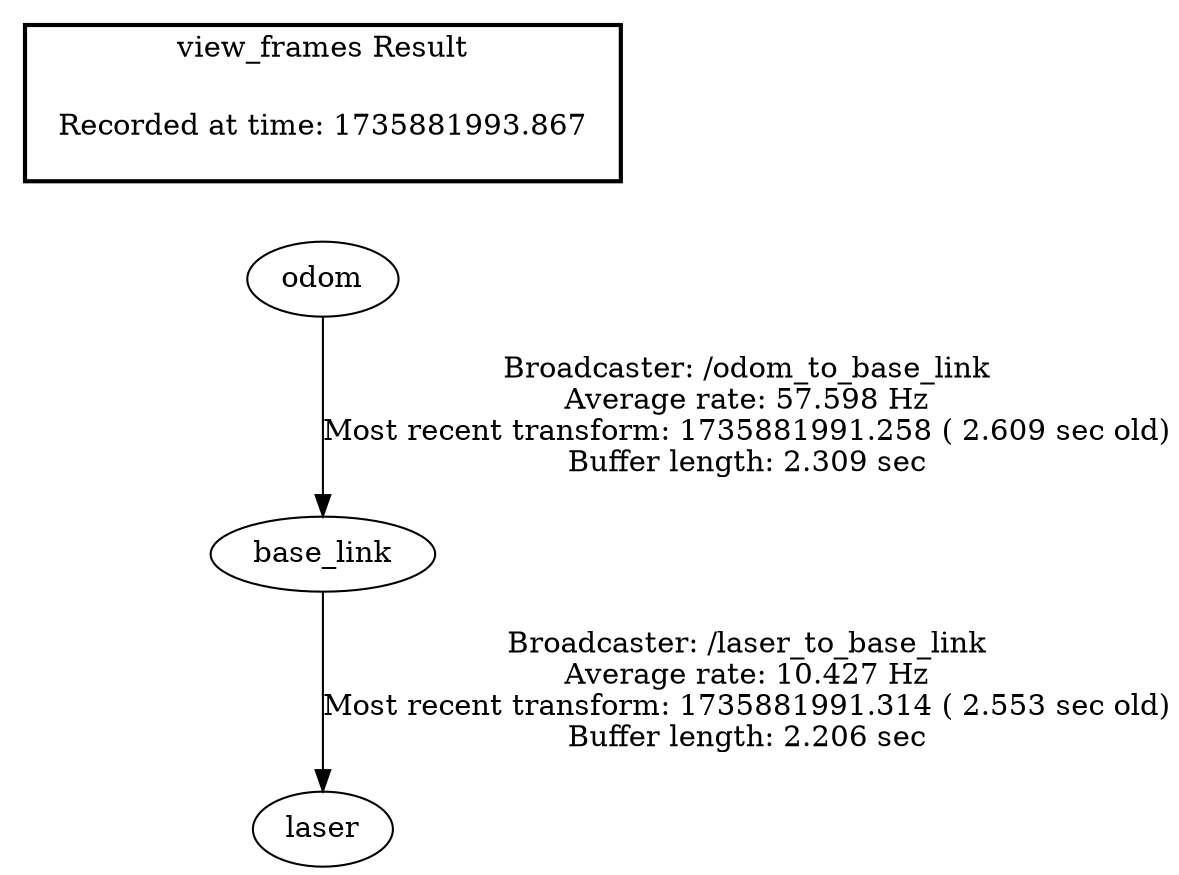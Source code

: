 digraph G {
"odom" -> "base_link"[label="Broadcaster: /odom_to_base_link\nAverage rate: 57.598 Hz\nMost recent transform: 1735881991.258 ( 2.609 sec old)\nBuffer length: 2.309 sec\n"];
"base_link" -> "laser"[label="Broadcaster: /laser_to_base_link\nAverage rate: 10.427 Hz\nMost recent transform: 1735881991.314 ( 2.553 sec old)\nBuffer length: 2.206 sec\n"];
edge [style=invis];
 subgraph cluster_legend { style=bold; color=black; label ="view_frames Result";
"Recorded at time: 1735881993.867"[ shape=plaintext ] ;
 }->"odom";
}